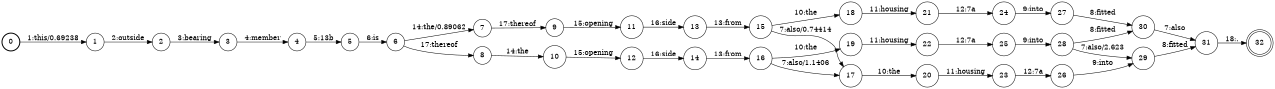 digraph FST {
rankdir = LR;
size = "8.5,11";
label = "";
center = 1;
orientation = Portrait;
ranksep = "0.4";
nodesep = "0.25";
0 [label = "0", shape = circle, style = bold, fontsize = 14]
	0 -> 1 [label = "1:this/0.69238", fontsize = 14];
1 [label = "1", shape = circle, style = solid, fontsize = 14]
	1 -> 2 [label = "2:outside", fontsize = 14];
2 [label = "2", shape = circle, style = solid, fontsize = 14]
	2 -> 3 [label = "3:bearing", fontsize = 14];
3 [label = "3", shape = circle, style = solid, fontsize = 14]
	3 -> 4 [label = "4:member", fontsize = 14];
4 [label = "4", shape = circle, style = solid, fontsize = 14]
	4 -> 5 [label = "5:13b", fontsize = 14];
5 [label = "5", shape = circle, style = solid, fontsize = 14]
	5 -> 6 [label = "6:is", fontsize = 14];
6 [label = "6", shape = circle, style = solid, fontsize = 14]
	6 -> 7 [label = "14:the/0.89062", fontsize = 14];
	6 -> 8 [label = "17:thereof", fontsize = 14];
7 [label = "7", shape = circle, style = solid, fontsize = 14]
	7 -> 9 [label = "17:thereof", fontsize = 14];
8 [label = "8", shape = circle, style = solid, fontsize = 14]
	8 -> 10 [label = "14:the", fontsize = 14];
9 [label = "9", shape = circle, style = solid, fontsize = 14]
	9 -> 11 [label = "15:opening", fontsize = 14];
10 [label = "10", shape = circle, style = solid, fontsize = 14]
	10 -> 12 [label = "15:opening", fontsize = 14];
11 [label = "11", shape = circle, style = solid, fontsize = 14]
	11 -> 13 [label = "16:side", fontsize = 14];
12 [label = "12", shape = circle, style = solid, fontsize = 14]
	12 -> 14 [label = "16:side", fontsize = 14];
13 [label = "13", shape = circle, style = solid, fontsize = 14]
	13 -> 15 [label = "13:from", fontsize = 14];
14 [label = "14", shape = circle, style = solid, fontsize = 14]
	14 -> 16 [label = "13:from", fontsize = 14];
15 [label = "15", shape = circle, style = solid, fontsize = 14]
	15 -> 17 [label = "7:also/0.74414", fontsize = 14];
	15 -> 18 [label = "10:the", fontsize = 14];
16 [label = "16", shape = circle, style = solid, fontsize = 14]
	16 -> 17 [label = "7:also/1.1406", fontsize = 14];
	16 -> 19 [label = "10:the", fontsize = 14];
17 [label = "17", shape = circle, style = solid, fontsize = 14]
	17 -> 20 [label = "10:the", fontsize = 14];
18 [label = "18", shape = circle, style = solid, fontsize = 14]
	18 -> 21 [label = "11:housing", fontsize = 14];
19 [label = "19", shape = circle, style = solid, fontsize = 14]
	19 -> 22 [label = "11:housing", fontsize = 14];
20 [label = "20", shape = circle, style = solid, fontsize = 14]
	20 -> 23 [label = "11:housing", fontsize = 14];
21 [label = "21", shape = circle, style = solid, fontsize = 14]
	21 -> 24 [label = "12:7a", fontsize = 14];
22 [label = "22", shape = circle, style = solid, fontsize = 14]
	22 -> 25 [label = "12:7a", fontsize = 14];
23 [label = "23", shape = circle, style = solid, fontsize = 14]
	23 -> 26 [label = "12:7a", fontsize = 14];
24 [label = "24", shape = circle, style = solid, fontsize = 14]
	24 -> 27 [label = "9:into", fontsize = 14];
25 [label = "25", shape = circle, style = solid, fontsize = 14]
	25 -> 28 [label = "9:into", fontsize = 14];
26 [label = "26", shape = circle, style = solid, fontsize = 14]
	26 -> 29 [label = "9:into", fontsize = 14];
27 [label = "27", shape = circle, style = solid, fontsize = 14]
	27 -> 30 [label = "8:fitted", fontsize = 14];
28 [label = "28", shape = circle, style = solid, fontsize = 14]
	28 -> 29 [label = "7:also/2.623", fontsize = 14];
	28 -> 30 [label = "8:fitted", fontsize = 14];
29 [label = "29", shape = circle, style = solid, fontsize = 14]
	29 -> 31 [label = "8:fitted", fontsize = 14];
30 [label = "30", shape = circle, style = solid, fontsize = 14]
	30 -> 31 [label = "7:also", fontsize = 14];
31 [label = "31", shape = circle, style = solid, fontsize = 14]
	31 -> 32 [label = "18:.", fontsize = 14];
32 [label = "32", shape = doublecircle, style = solid, fontsize = 14]
}
